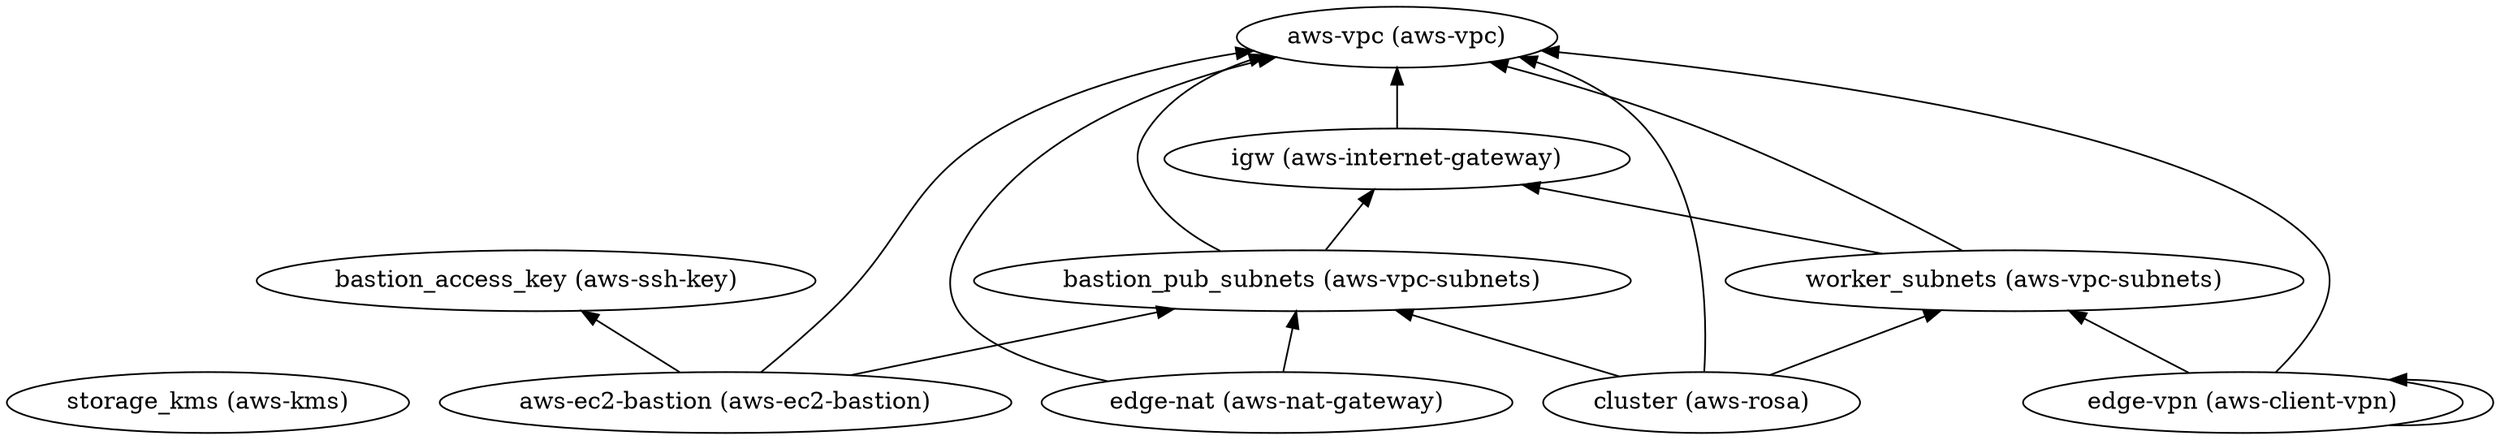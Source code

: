 digraph {
    rankdir="BT"
    "storage_kms (aws-kms)"
"bastion_access_key (aws-ssh-key)"
"aws-vpc (aws-vpc)"
"igw (aws-internet-gateway)" -> "aws-vpc (aws-vpc)"
"igw (aws-internet-gateway)"
"bastion_pub_subnets (aws-vpc-subnets)" -> "aws-vpc (aws-vpc)"
"bastion_pub_subnets (aws-vpc-subnets)" -> "igw (aws-internet-gateway)"
"bastion_pub_subnets (aws-vpc-subnets)"
"worker_subnets (aws-vpc-subnets)" -> "aws-vpc (aws-vpc)"
"worker_subnets (aws-vpc-subnets)" -> "igw (aws-internet-gateway)"
"worker_subnets (aws-vpc-subnets)"
"edge-vpn (aws-client-vpn)" -> "aws-vpc (aws-vpc)"
"edge-vpn (aws-client-vpn)" -> "worker_subnets (aws-vpc-subnets)"
"edge-vpn (aws-client-vpn)" -> "edge-vpn (aws-client-vpn)"
"edge-vpn (aws-client-vpn)"
"aws-ec2-bastion (aws-ec2-bastion)" -> "bastion_access_key (aws-ssh-key)"
"aws-ec2-bastion (aws-ec2-bastion)" -> "aws-vpc (aws-vpc)"
"aws-ec2-bastion (aws-ec2-bastion)" -> "bastion_pub_subnets (aws-vpc-subnets)"
"aws-ec2-bastion (aws-ec2-bastion)"
"edge-nat (aws-nat-gateway)" -> "aws-vpc (aws-vpc)"
"edge-nat (aws-nat-gateway)" -> "bastion_pub_subnets (aws-vpc-subnets)"
"edge-nat (aws-nat-gateway)"
"cluster (aws-rosa)" -> "aws-vpc (aws-vpc)"
"cluster (aws-rosa)" -> "bastion_pub_subnets (aws-vpc-subnets)"
"cluster (aws-rosa)" -> "worker_subnets (aws-vpc-subnets)"
"cluster (aws-rosa)"
  }